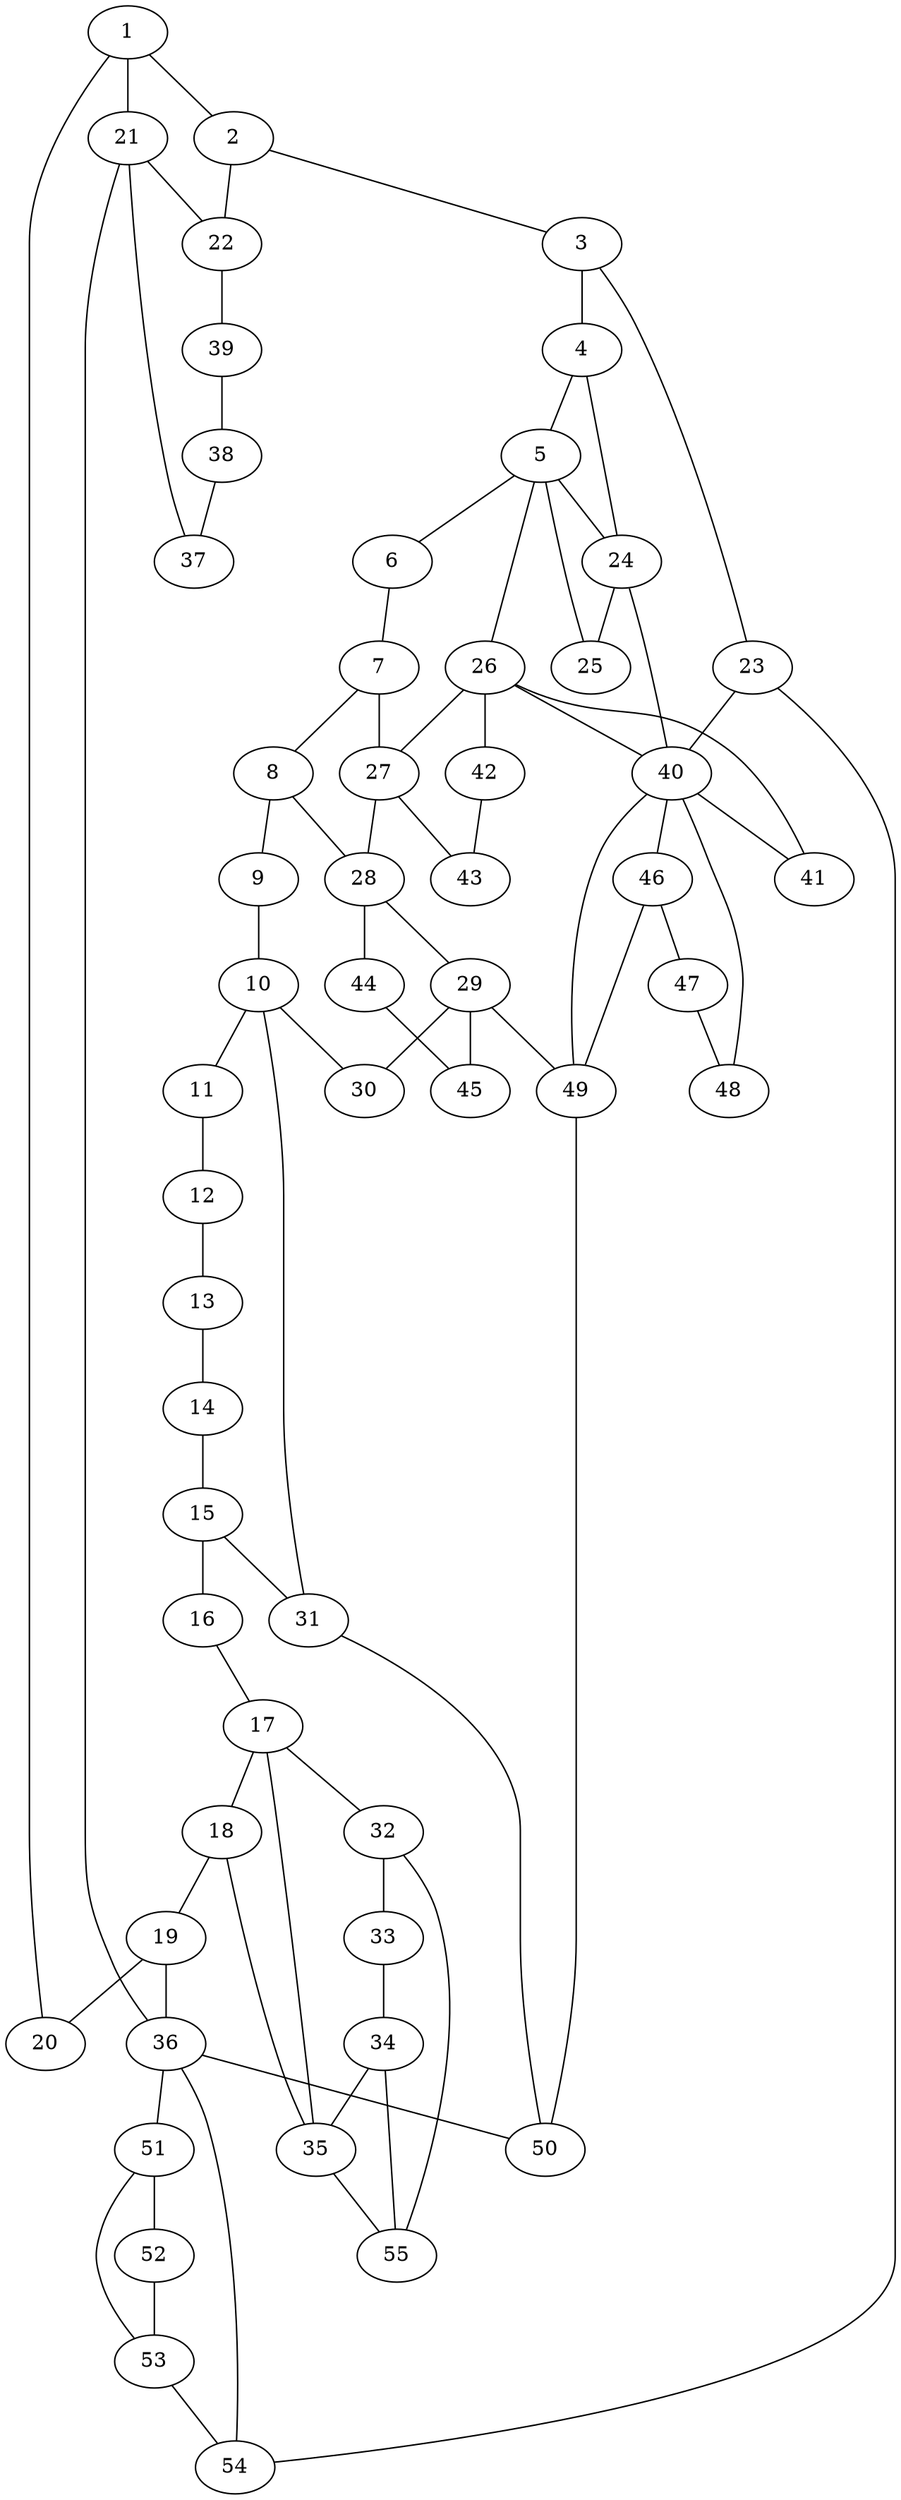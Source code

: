 graph {
1 -- {2,20,21};
2 -- {3,22};
3 -- {4,23};
4 -- {5,24};
5 -- {24,25,26,6};
6 -- 7;
7 -- {8,27};
8 -- {9,28};
9 -- 10;
10 -- {11,30,31};
11 -- 12 -- 13 -- 14 -- 15;
15 -- {16,31}
16 -- 17;
17 -- {18,32,35};
18 -- {19,35};
19 -- {20,36};
21 -- {22,36,37};
22 -- 39 -- 38 -- 37;
23 -- {40,54};
24 -- {25,40};
26 -- {40,41,42,27};
27 -- {28,43};
28 -- {29,44};
29 -- {30,45,49};
31 -- 50;
32 -- {33,55};
33 -- 34;
34 -- {35,55};
35 -- 55;
36 -- {50,51,54};
40 -- {46,48,49,41};
42 -- 43;
44 -- 45;
46 -- {49,47};
47 -- 48;
49 -- 50;
51 -- {52,53};
52 -- 53;
53 -- 54;
}